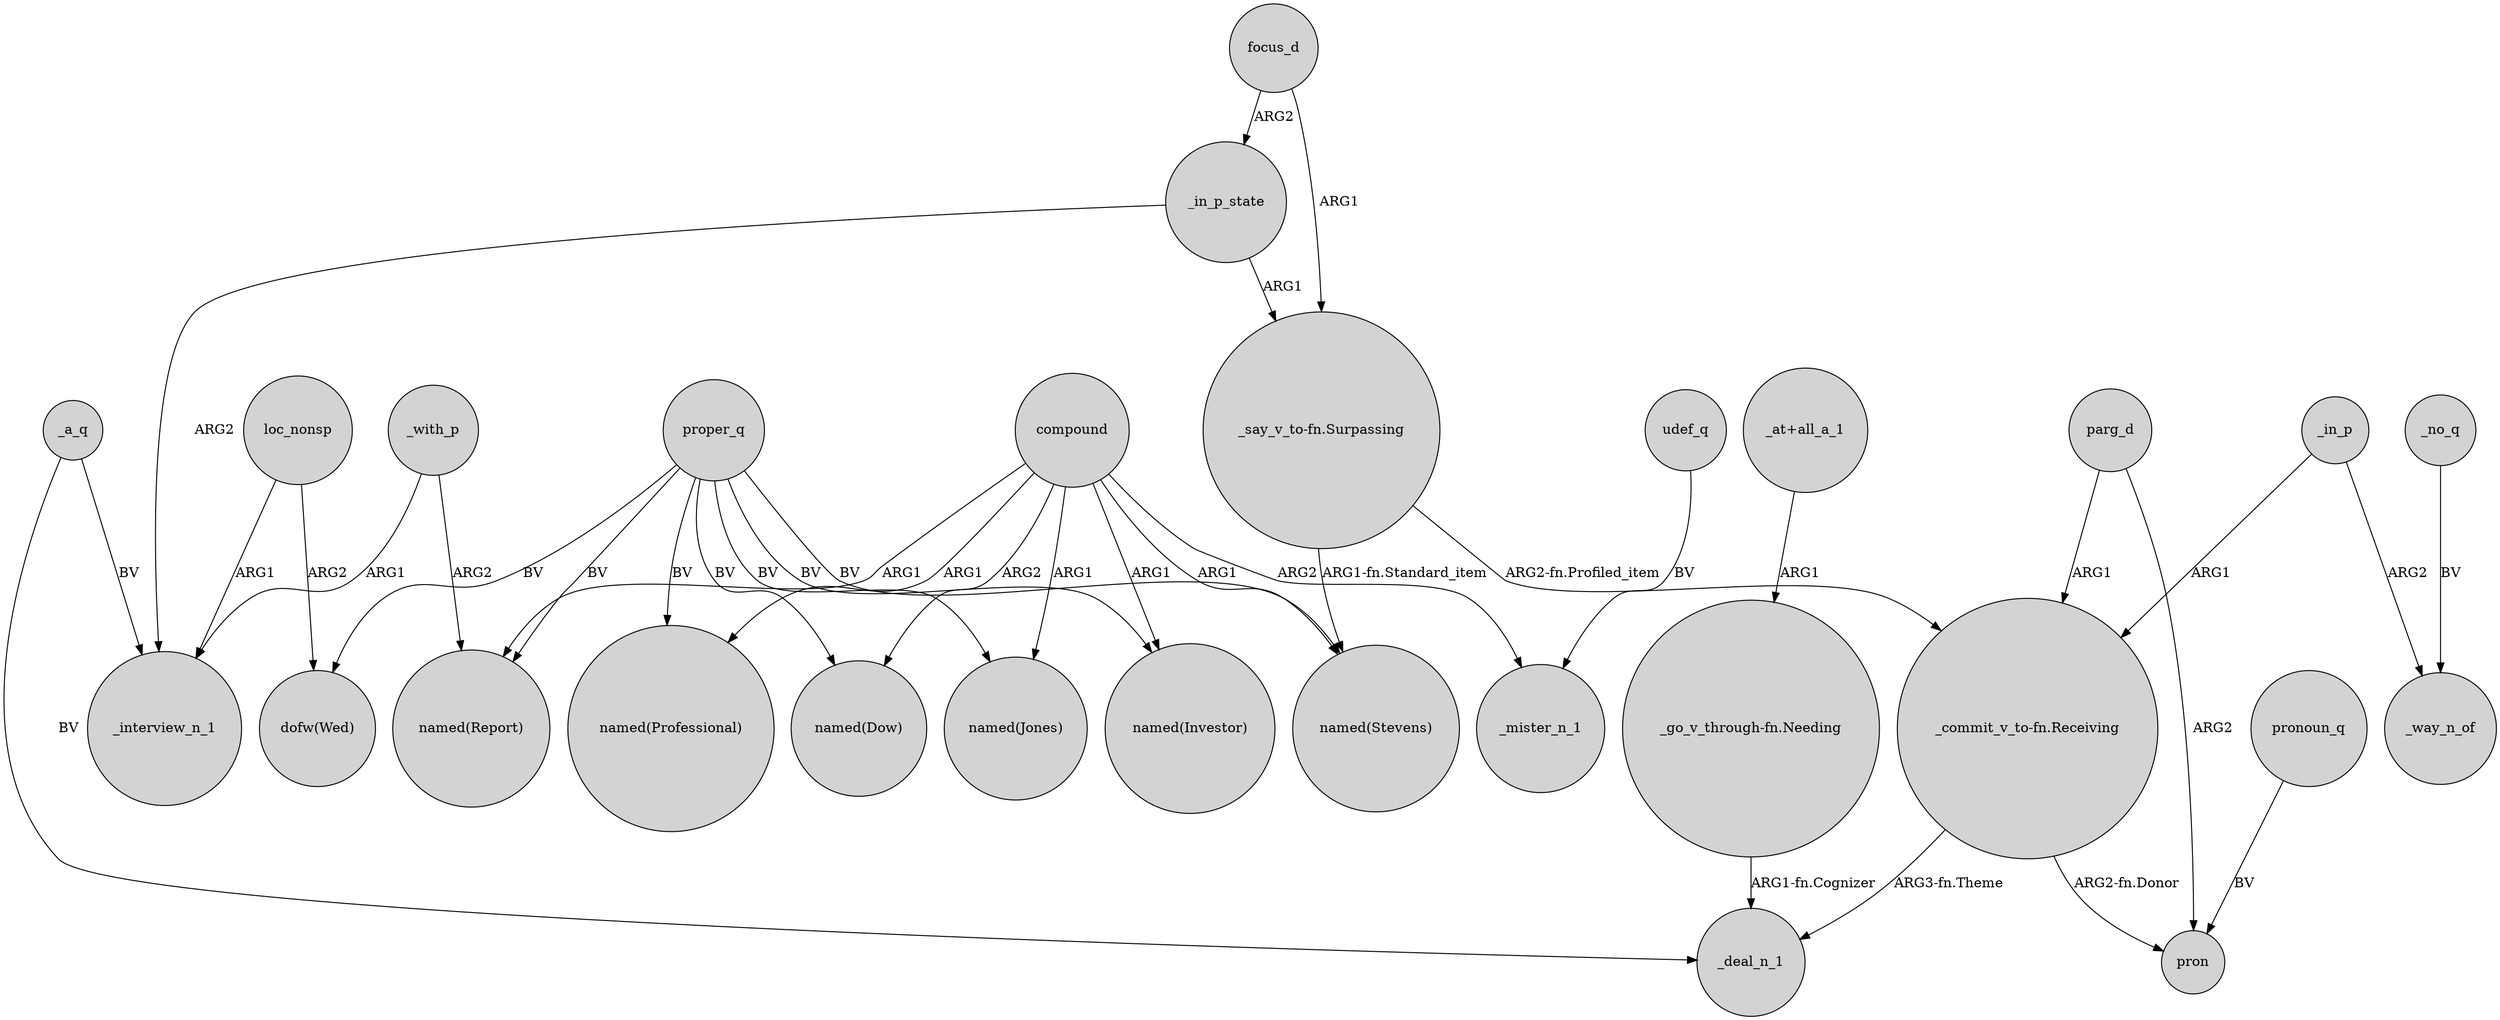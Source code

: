 digraph {
	node [shape=circle style=filled]
	"_say_v_to-fn.Surpassing" -> "_commit_v_to-fn.Receiving" [label="ARG2-fn.Profiled_item"]
	_a_q -> _deal_n_1 [label=BV]
	compound -> _mister_n_1 [label=ARG2]
	focus_d -> _in_p_state [label=ARG2]
	loc_nonsp -> "dofw(Wed)" [label=ARG2]
	compound -> "named(Jones)" [label=ARG1]
	"_commit_v_to-fn.Receiving" -> pron [label="ARG2-fn.Donor"]
	proper_q -> "named(Investor)" [label=BV]
	_in_p_state -> _interview_n_1 [label=ARG2]
	parg_d -> pron [label=ARG2]
	compound -> "named(Report)" [label=ARG1]
	_with_p -> "named(Report)" [label=ARG2]
	"_go_v_through-fn.Needing" -> _deal_n_1 [label="ARG1-fn.Cognizer"]
	udef_q -> _mister_n_1 [label=BV]
	parg_d -> "_commit_v_to-fn.Receiving" [label=ARG1]
	pronoun_q -> pron [label=BV]
	proper_q -> "named(Stevens)" [label=BV]
	_in_p -> _way_n_of [label=ARG2]
	"_say_v_to-fn.Surpassing" -> "named(Stevens)" [label="ARG1-fn.Standard_item"]
	compound -> "named(Investor)" [label=ARG1]
	proper_q -> "dofw(Wed)" [label=BV]
	proper_q -> "named(Jones)" [label=BV]
	proper_q -> "named(Dow)" [label=BV]
	_in_p -> "_commit_v_to-fn.Receiving" [label=ARG1]
	_a_q -> _interview_n_1 [label=BV]
	_in_p_state -> "_say_v_to-fn.Surpassing" [label=ARG1]
	proper_q -> "named(Report)" [label=BV]
	compound -> "named(Dow)" [label=ARG2]
	_no_q -> _way_n_of [label=BV]
	focus_d -> "_say_v_to-fn.Surpassing" [label=ARG1]
	"_at+all_a_1" -> "_go_v_through-fn.Needing" [label=ARG1]
	loc_nonsp -> _interview_n_1 [label=ARG1]
	compound -> "named(Professional)" [label=ARG1]
	_with_p -> _interview_n_1 [label=ARG1]
	"_commit_v_to-fn.Receiving" -> _deal_n_1 [label="ARG3-fn.Theme"]
	compound -> "named(Stevens)" [label=ARG1]
	proper_q -> "named(Professional)" [label=BV]
}
